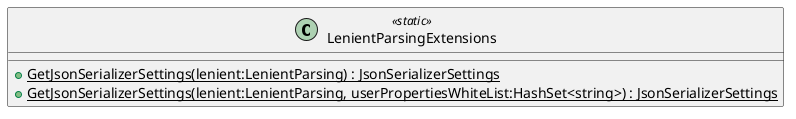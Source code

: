 @startuml
class LenientParsingExtensions <<static>> {
    + {static} GetJsonSerializerSettings(lenient:LenientParsing) : JsonSerializerSettings
    + {static} GetJsonSerializerSettings(lenient:LenientParsing, userPropertiesWhiteList:HashSet<string>) : JsonSerializerSettings
}
@enduml
